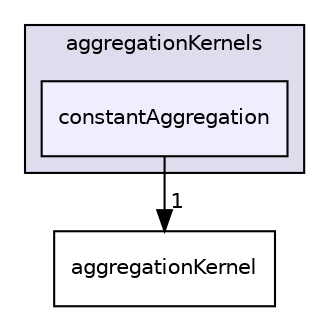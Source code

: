 digraph "/home/alberto/OpenFOAM-dev/albertop-dev/applications/development/OpenQBMM-dev/OpenQBMM-dev/src/quadratureMethods/populationBalanceModels/populationBalanceSubModels/aggregationKernels/constantAggregation" {
  bgcolor=transparent;
  compound=true
  node [ fontsize="10", fontname="Helvetica"];
  edge [ labelfontsize="10", labelfontname="Helvetica"];
  subgraph clusterdir_6e005538c4c224a34282bf757016703a {
    graph [ bgcolor="#ddddee", pencolor="black", label="aggregationKernels" fontname="Helvetica", fontsize="10", URL="dir_6e005538c4c224a34282bf757016703a.html"]
  dir_3ca3bb9588257eed8716c6f4ab42f4b7 [shape=box, label="constantAggregation", style="filled", fillcolor="#eeeeff", pencolor="black", URL="dir_3ca3bb9588257eed8716c6f4ab42f4b7.html"];
  }
  dir_d9b916c5f069d44758b29cd53c9f53b0 [shape=box label="aggregationKernel" URL="dir_d9b916c5f069d44758b29cd53c9f53b0.html"];
  dir_3ca3bb9588257eed8716c6f4ab42f4b7->dir_d9b916c5f069d44758b29cd53c9f53b0 [headlabel="1", labeldistance=1.5 headhref="dir_000014_000012.html"];
}
